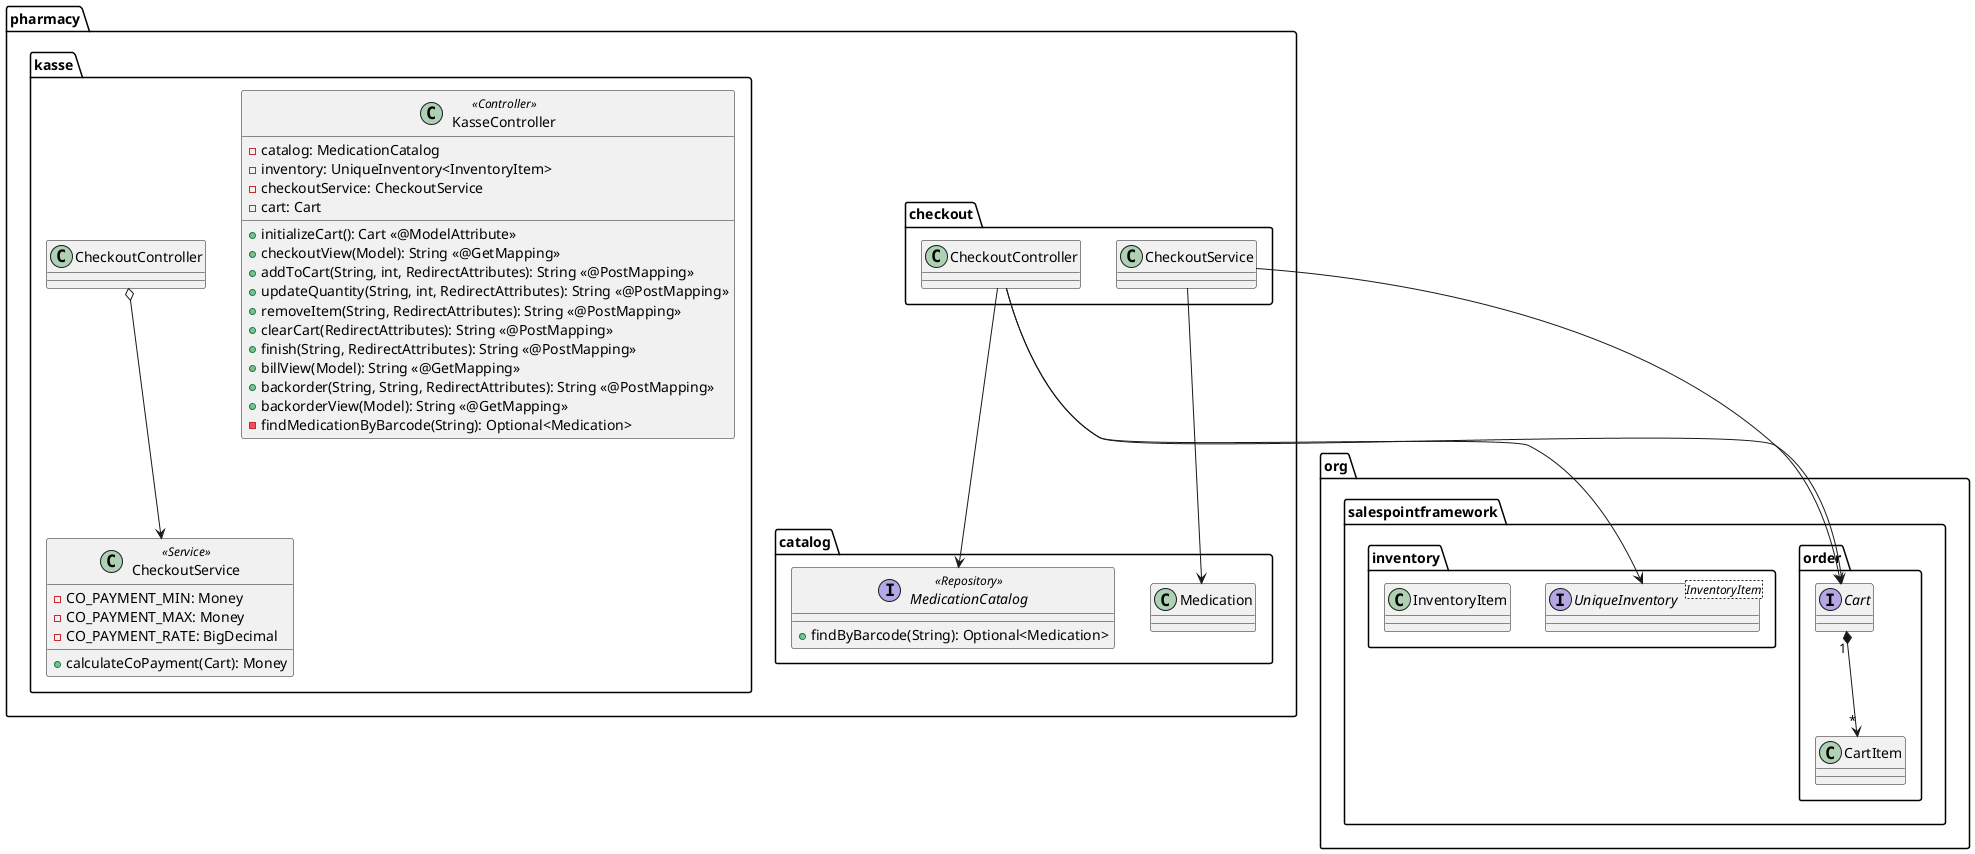 @startuml checkout
package pharmacy.kasse {
    class KasseController <<Controller>> {
        - catalog: MedicationCatalog
        - inventory: UniqueInventory<InventoryItem>
        - checkoutService: CheckoutService
        - cart: Cart
        + initializeCart(): Cart <<@ModelAttribute>>
        + checkoutView(Model): String <<@GetMapping>>
        + addToCart(String, int, RedirectAttributes): String <<@PostMapping>>
        + updateQuantity(String, int, RedirectAttributes): String <<@PostMapping>>
        + removeItem(String, RedirectAttributes): String <<@PostMapping>>
        + clearCart(RedirectAttributes): String <<@PostMapping>>
        + finish(String, RedirectAttributes): String <<@PostMapping>>
        + billView(Model): String <<@GetMapping>>
        + backorder(String, String, RedirectAttributes): String <<@PostMapping>>
        + backorderView(Model): String <<@GetMapping>>
        - findMedicationByBarcode(String): Optional<Medication>
    }

    class CheckoutService <<Service>> {
        - CO_PAYMENT_MIN: Money
        - CO_PAYMENT_MAX: Money
        - CO_PAYMENT_RATE: BigDecimal
        + calculateCoPayment(Cart): Money
    }

    CheckoutController o--> CheckoutService
}
package pharmacy.catalog {
   class Medication
   interface MedicationCatalog <<Repository>> {
       + findByBarcode(String): Optional<Medication>
   }
}

package org.salespointframework {
 package order {
   interface Cart
   class CartItem
   Cart "1" *--> "*" CartItem
 }
 package inventory {
   interface UniqueInventory<InventoryItem>
   class InventoryItem
 }
}

pharmacy.checkout.CheckoutController --> pharmacy.catalog.MedicationCatalog
pharmacy.checkout.CheckoutController --> org.salespointframework.inventory.UniqueInventory
pharmacy.checkout.CheckoutController --> org.salespointframework.order.Cart
pharmacy.checkout.CheckoutService --> org.salespointframework.order.Cart
pharmacy.checkout.CheckoutService --> pharmacy.catalog.Medication


@enduml